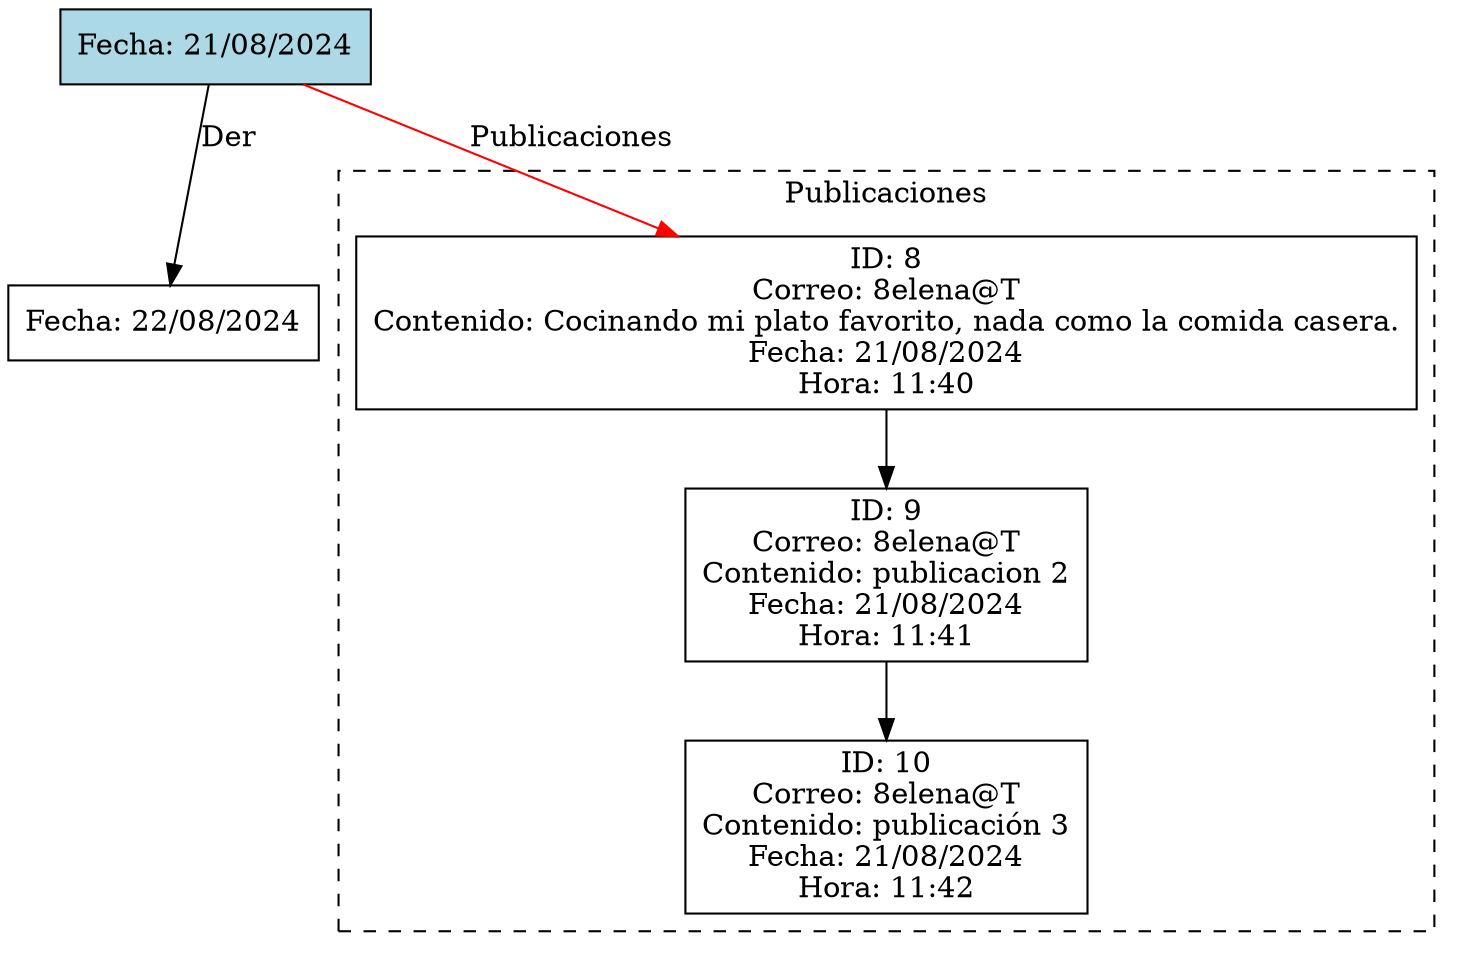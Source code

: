 digraph G {
    rankdir=TB;
    node [shape=record];

    node_140630005595840[label="{Fecha: 21/08/2024}", style=filled,fillcolor=lightblue];
    node_140630005595840 -> node_140629977987696 [label="Der"];
    node_140629977987696[label="{Fecha: 22/08/2024}", ];

    // Subgrafo para las publicaciones
    subgraph cluster_publications {
        style=dashed;
        label="Publicaciones";
        pub_0 [shape=record, label="{ID: 8\nCorreo: 8elena@T\nContenido: Cocinando mi plato favorito, nada como la comida casera.\nFecha: 21/08/2024\nHora: 11:40}"];
        pub_0 -> pub_1;
        pub_1 [shape=record, label="{ID: 9\nCorreo: 8elena@T\nContenido: publicacion 2\nFecha: 21/08/2024\nHora: 11:41}"];
        pub_1 -> pub_2;
        pub_2 [shape=record, label="{ID: 10\nCorreo: 8elena@T\nContenido: publicación 3\nFecha: 21/08/2024\nHora: 11:42}"];
    }

    node_140630005595840 -> pub_0 [color=red, label="Publicaciones"];
}
